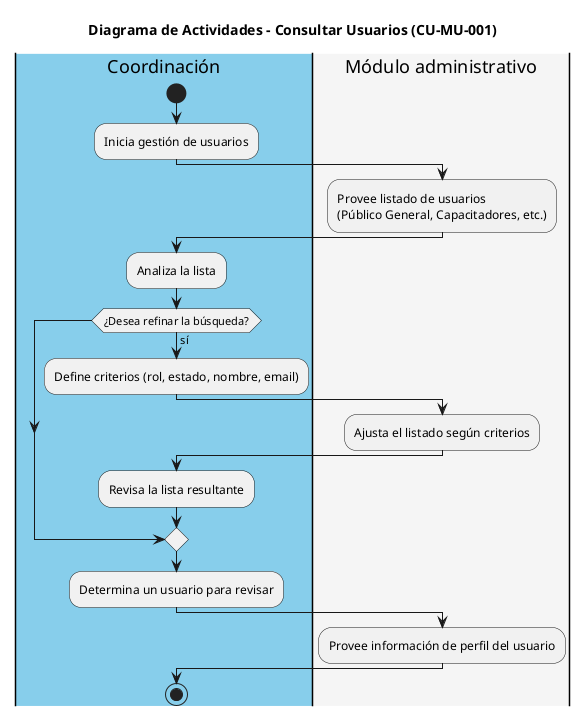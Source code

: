 @startuml CU-MU-001_Consultar_Usuarios
title Diagrama de Actividades - Consultar Usuarios (CU-MU-001)

|#skyblue|Coordinación|
start
:Inicia gestión de usuarios;

|#whitesmoke|Módulo administrativo|
:Provee listado de usuarios
(Público General, Capacitadores, etc.);

|#skyblue|Coordinación|
:Analiza la lista;
if (¿Desea refinar la búsqueda?) then (sí)
  :Define criterios (rol, estado, nombre, email);
  |#whitesmoke|Módulo administrativo|
  :Ajusta el listado según criterios;
  |#skyblue|Coordinación|
  :Revisa la lista resultante;
endif
:Determina un usuario para revisar;
|#whitesmoke|Módulo administrativo|
:Provee información de perfil del usuario;
|#skyblue|Coordinación|
stop
@enduml